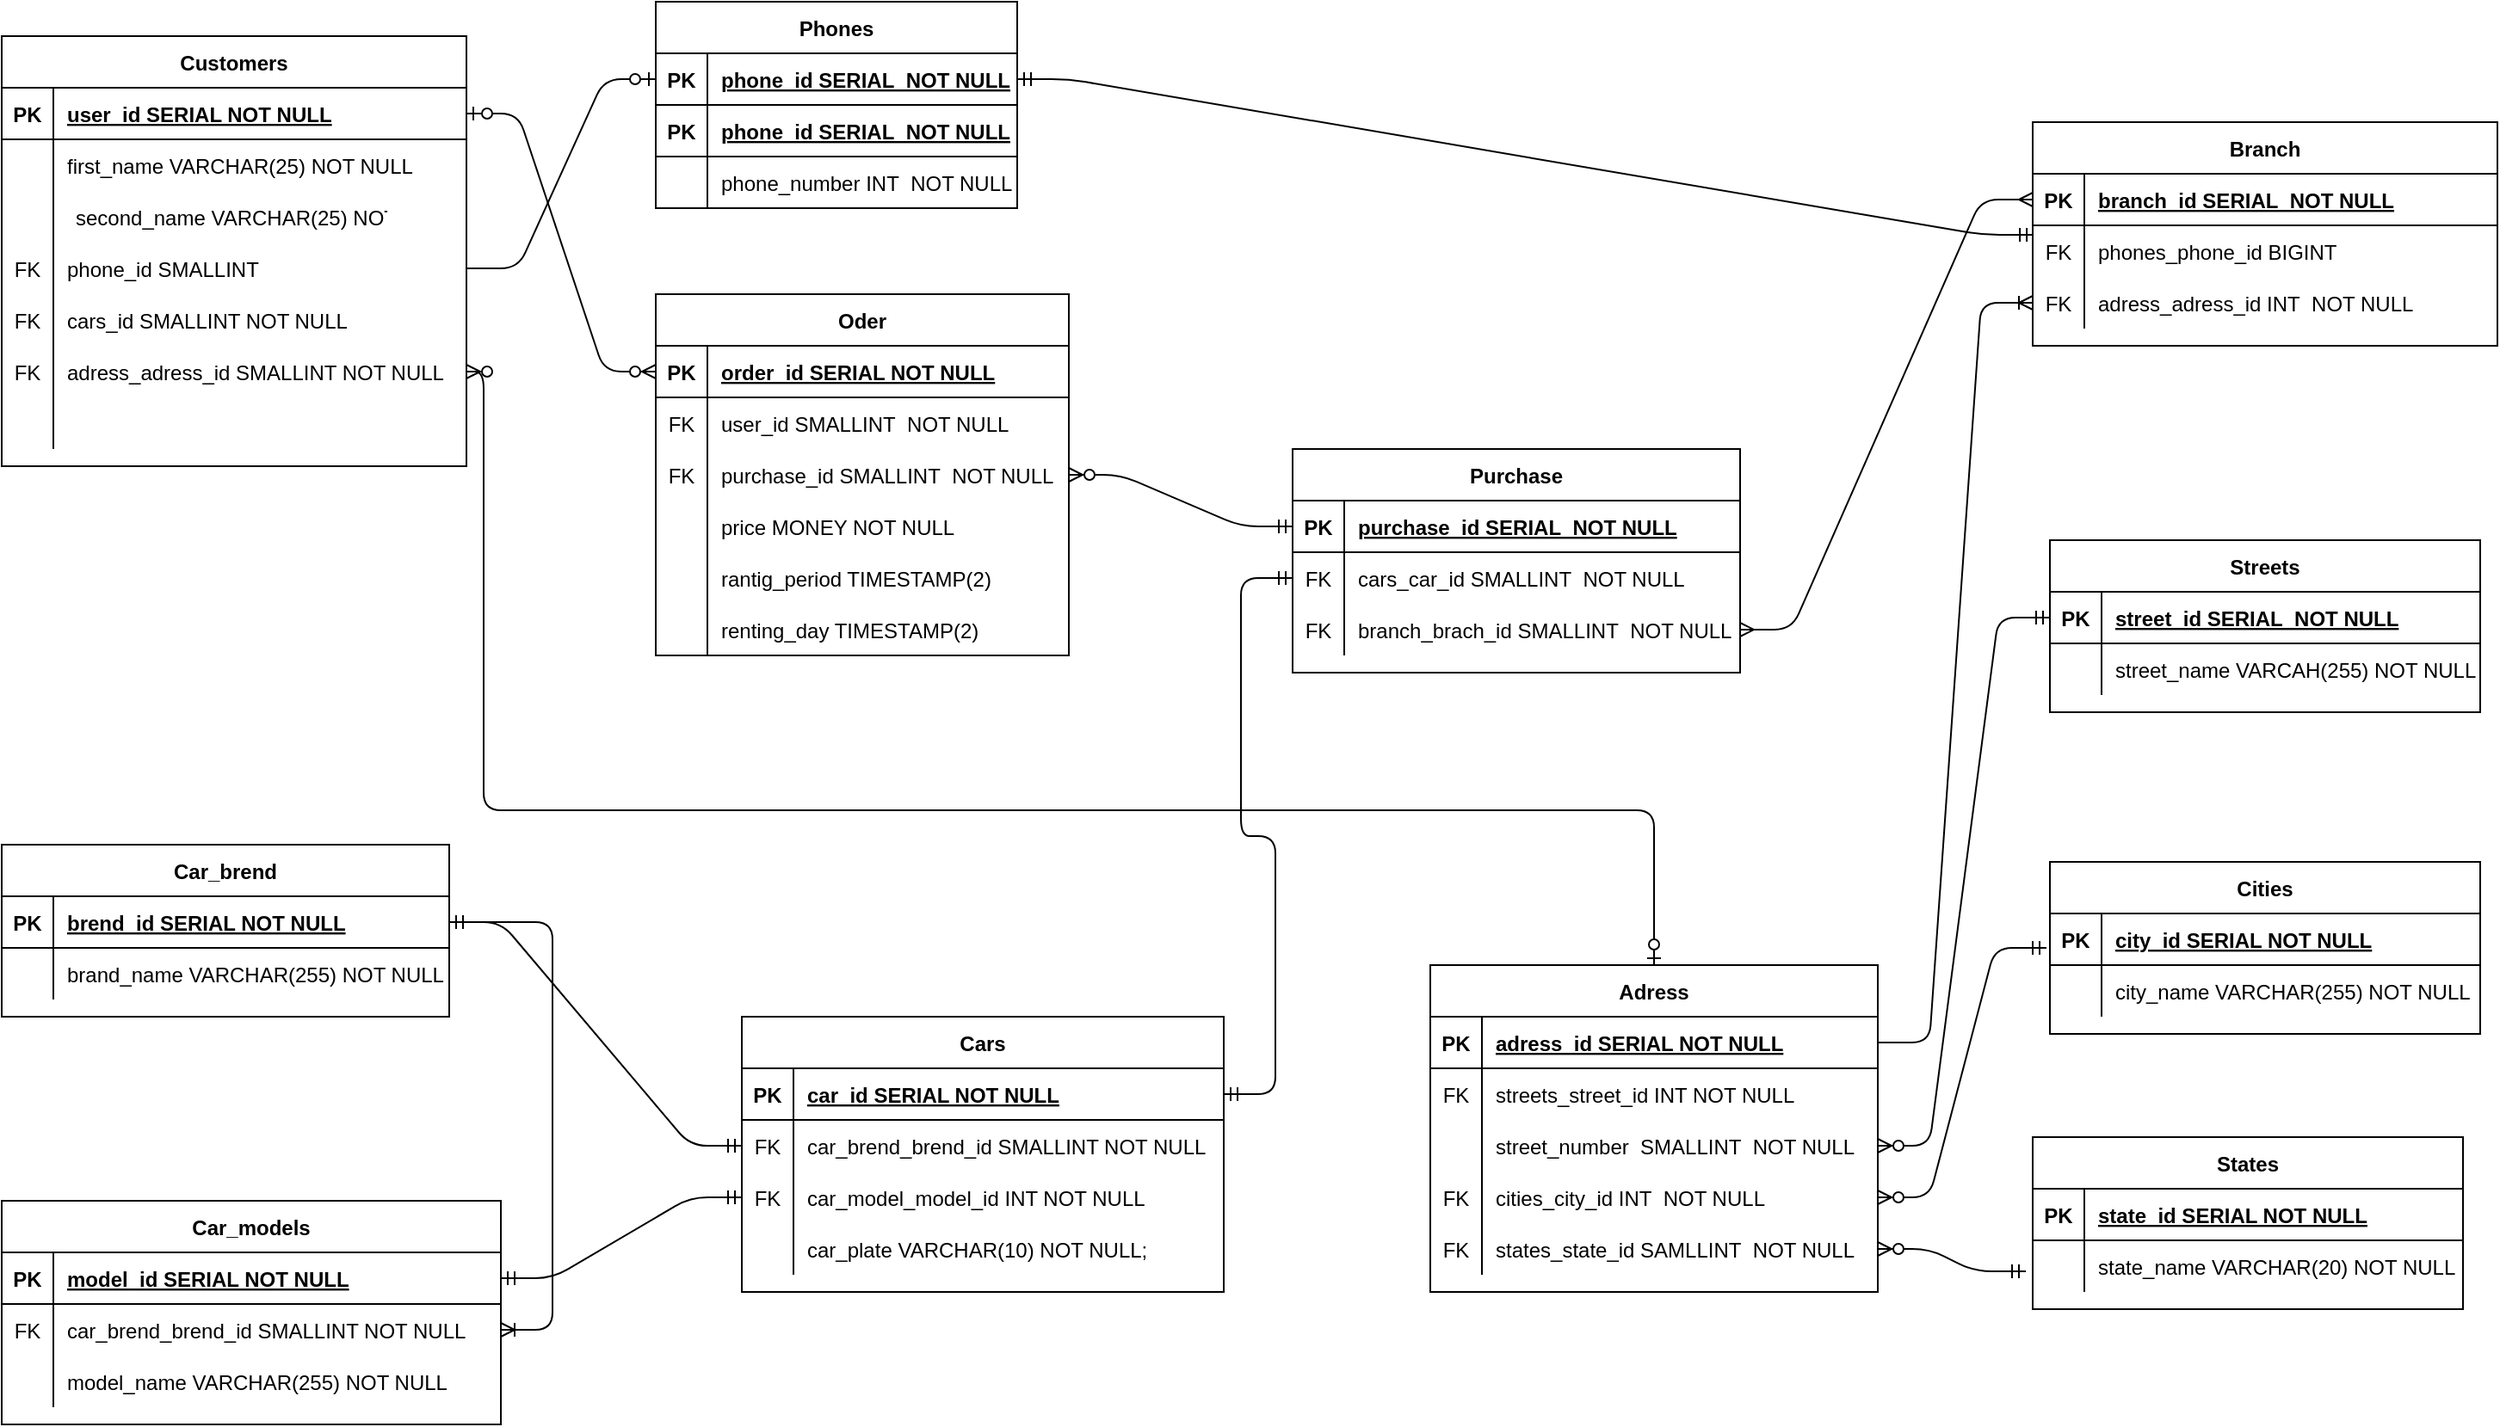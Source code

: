 <mxfile version="14.7.4" type="embed"><diagram id="NtXFIpBXKU33SPB3oJ8B" name="Страница 1"><mxGraphModel dx="1336" dy="580" grid="1" gridSize="10" guides="1" tooltips="1" connect="1" arrows="1" fold="1" page="1" pageScale="1" pageWidth="1169" pageHeight="827" math="0" shadow="0"><root><mxCell id="0"/><mxCell id="1" parent="0"/><mxCell id="zKBg_-9jiqZ04VVVgIuH-5" value="Customers" style="shape=table;startSize=30;container=1;collapsible=1;childLayout=tableLayout;fixedRows=1;rowLines=0;fontStyle=1;align=center;resizeLast=1;" parent="1" vertex="1"><mxGeometry y="20" width="270" height="250" as="geometry"/></mxCell><mxCell id="zKBg_-9jiqZ04VVVgIuH-6" value="" style="shape=partialRectangle;collapsible=0;dropTarget=0;pointerEvents=0;fillColor=none;top=0;left=0;bottom=1;right=0;points=[[0,0.5],[1,0.5]];portConstraint=eastwest;" parent="zKBg_-9jiqZ04VVVgIuH-5" vertex="1"><mxGeometry y="30" width="270" height="30" as="geometry"/></mxCell><mxCell id="zKBg_-9jiqZ04VVVgIuH-7" value="PK" style="shape=partialRectangle;connectable=0;fillColor=none;top=0;left=0;bottom=0;right=0;fontStyle=1;overflow=hidden;" parent="zKBg_-9jiqZ04VVVgIuH-6" vertex="1"><mxGeometry width="30" height="30" as="geometry"><mxRectangle width="30" height="30" as="alternateBounds"/></mxGeometry></mxCell><mxCell id="zKBg_-9jiqZ04VVVgIuH-8" value="user_id SERIAL NOT NULL" style="shape=partialRectangle;connectable=0;fillColor=none;top=0;left=0;bottom=0;right=0;align=left;spacingLeft=6;fontStyle=5;overflow=hidden;" parent="zKBg_-9jiqZ04VVVgIuH-6" vertex="1"><mxGeometry x="30" width="240" height="30" as="geometry"><mxRectangle width="240" height="30" as="alternateBounds"/></mxGeometry></mxCell><mxCell id="zKBg_-9jiqZ04VVVgIuH-9" value="" style="shape=partialRectangle;collapsible=0;dropTarget=0;pointerEvents=0;fillColor=none;top=0;left=0;bottom=0;right=0;points=[[0,0.5],[1,0.5]];portConstraint=eastwest;" parent="zKBg_-9jiqZ04VVVgIuH-5" vertex="1"><mxGeometry y="60" width="270" height="30" as="geometry"/></mxCell><mxCell id="zKBg_-9jiqZ04VVVgIuH-10" value="" style="shape=partialRectangle;connectable=0;fillColor=none;top=0;left=0;bottom=0;right=0;editable=1;overflow=hidden;" parent="zKBg_-9jiqZ04VVVgIuH-9" vertex="1"><mxGeometry width="30" height="30" as="geometry"><mxRectangle width="30" height="30" as="alternateBounds"/></mxGeometry></mxCell><mxCell id="zKBg_-9jiqZ04VVVgIuH-11" value="first_name VARCHAR(25) NOT NULL" style="shape=partialRectangle;connectable=0;fillColor=none;top=0;left=0;bottom=0;right=0;align=left;spacingLeft=6;overflow=hidden;" parent="zKBg_-9jiqZ04VVVgIuH-9" vertex="1"><mxGeometry x="30" width="240" height="30" as="geometry"><mxRectangle width="240" height="30" as="alternateBounds"/></mxGeometry></mxCell><mxCell id="zKBg_-9jiqZ04VVVgIuH-12" value="" style="shape=partialRectangle;collapsible=0;dropTarget=0;pointerEvents=0;fillColor=none;top=0;left=0;bottom=0;right=0;points=[[0,0.5],[1,0.5]];portConstraint=eastwest;" parent="zKBg_-9jiqZ04VVVgIuH-5" vertex="1"><mxGeometry y="90" width="270" height="30" as="geometry"/></mxCell><mxCell id="zKBg_-9jiqZ04VVVgIuH-13" value="" style="shape=partialRectangle;connectable=0;fillColor=none;top=0;left=0;bottom=0;right=0;editable=1;overflow=hidden;" parent="zKBg_-9jiqZ04VVVgIuH-12" vertex="1"><mxGeometry width="30" height="30" as="geometry"><mxRectangle width="30" height="30" as="alternateBounds"/></mxGeometry></mxCell><mxCell id="zKBg_-9jiqZ04VVVgIuH-14" value="" style="shape=partialRectangle;connectable=0;fillColor=none;top=0;left=0;bottom=0;right=0;align=left;spacingLeft=6;overflow=hidden;" parent="zKBg_-9jiqZ04VVVgIuH-12" vertex="1"><mxGeometry x="30" width="240" height="30" as="geometry"><mxRectangle width="240" height="30" as="alternateBounds"/></mxGeometry></mxCell><mxCell id="zKBg_-9jiqZ04VVVgIuH-24" value="" style="shape=partialRectangle;collapsible=0;dropTarget=0;pointerEvents=0;fillColor=none;top=0;left=0;bottom=0;right=0;points=[[0,0.5],[1,0.5]];portConstraint=eastwest;" parent="zKBg_-9jiqZ04VVVgIuH-5" vertex="1"><mxGeometry y="120" width="270" height="30" as="geometry"/></mxCell><mxCell id="zKBg_-9jiqZ04VVVgIuH-25" value="FK" style="shape=partialRectangle;connectable=0;fillColor=none;top=0;left=0;bottom=0;right=0;fontStyle=0;overflow=hidden;" parent="zKBg_-9jiqZ04VVVgIuH-24" vertex="1"><mxGeometry width="30" height="30" as="geometry"><mxRectangle width="30" height="30" as="alternateBounds"/></mxGeometry></mxCell><mxCell id="zKBg_-9jiqZ04VVVgIuH-26" value="phone_id SMALLINT" style="shape=partialRectangle;connectable=0;fillColor=none;top=0;left=0;bottom=0;right=0;align=left;spacingLeft=6;fontStyle=0;overflow=hidden;" parent="zKBg_-9jiqZ04VVVgIuH-24" vertex="1"><mxGeometry x="30" width="240" height="30" as="geometry"><mxRectangle width="240" height="30" as="alternateBounds"/></mxGeometry></mxCell><mxCell id="zKBg_-9jiqZ04VVVgIuH-27" value="" style="shape=partialRectangle;collapsible=0;dropTarget=0;pointerEvents=0;fillColor=none;top=0;left=0;bottom=0;right=0;points=[[0,0.5],[1,0.5]];portConstraint=eastwest;" parent="zKBg_-9jiqZ04VVVgIuH-5" vertex="1"><mxGeometry y="150" width="270" height="30" as="geometry"/></mxCell><mxCell id="zKBg_-9jiqZ04VVVgIuH-28" value="FK" style="shape=partialRectangle;connectable=0;fillColor=none;top=0;left=0;bottom=0;right=0;fontStyle=0;overflow=hidden;" parent="zKBg_-9jiqZ04VVVgIuH-27" vertex="1"><mxGeometry width="30" height="30" as="geometry"><mxRectangle width="30" height="30" as="alternateBounds"/></mxGeometry></mxCell><mxCell id="zKBg_-9jiqZ04VVVgIuH-29" value="cars_id SMALLINT NOT NULL" style="shape=partialRectangle;connectable=0;fillColor=none;top=0;left=0;bottom=0;right=0;align=left;spacingLeft=6;fontStyle=0;overflow=hidden;" parent="zKBg_-9jiqZ04VVVgIuH-27" vertex="1"><mxGeometry x="30" width="240" height="30" as="geometry"><mxRectangle width="240" height="30" as="alternateBounds"/></mxGeometry></mxCell><mxCell id="zKBg_-9jiqZ04VVVgIuH-131" value="" style="shape=partialRectangle;collapsible=0;dropTarget=0;pointerEvents=0;fillColor=none;top=0;left=0;bottom=0;right=0;points=[[0,0.5],[1,0.5]];portConstraint=eastwest;" parent="zKBg_-9jiqZ04VVVgIuH-5" vertex="1"><mxGeometry y="180" width="270" height="30" as="geometry"/></mxCell><mxCell id="zKBg_-9jiqZ04VVVgIuH-132" value="FK" style="shape=partialRectangle;connectable=0;fillColor=none;top=0;left=0;bottom=0;right=0;fontStyle=0;overflow=hidden;" parent="zKBg_-9jiqZ04VVVgIuH-131" vertex="1"><mxGeometry width="30" height="30" as="geometry"><mxRectangle width="30" height="30" as="alternateBounds"/></mxGeometry></mxCell><mxCell id="zKBg_-9jiqZ04VVVgIuH-133" value="adress_adress_id SMALLINT NOT NULL" style="shape=partialRectangle;connectable=0;fillColor=none;top=0;left=0;bottom=0;right=0;align=left;spacingLeft=6;fontStyle=0;overflow=hidden;" parent="zKBg_-9jiqZ04VVVgIuH-131" vertex="1"><mxGeometry x="30" width="240" height="30" as="geometry"><mxRectangle width="240" height="30" as="alternateBounds"/></mxGeometry></mxCell><mxCell id="zKBg_-9jiqZ04VVVgIuH-15" value="" style="shape=partialRectangle;collapsible=0;dropTarget=0;pointerEvents=0;fillColor=none;top=0;left=0;bottom=0;right=0;points=[[0,0.5],[1,0.5]];portConstraint=eastwest;" parent="zKBg_-9jiqZ04VVVgIuH-5" vertex="1"><mxGeometry y="210" width="270" height="30" as="geometry"/></mxCell><mxCell id="zKBg_-9jiqZ04VVVgIuH-16" value="" style="shape=partialRectangle;connectable=0;fillColor=none;top=0;left=0;bottom=0;right=0;editable=1;overflow=hidden;" parent="zKBg_-9jiqZ04VVVgIuH-15" vertex="1"><mxGeometry width="30" height="30" as="geometry"><mxRectangle width="30" height="30" as="alternateBounds"/></mxGeometry></mxCell><mxCell id="zKBg_-9jiqZ04VVVgIuH-17" value="" style="shape=partialRectangle;connectable=0;fillColor=none;top=0;left=0;bottom=0;right=0;align=left;spacingLeft=6;overflow=hidden;" parent="zKBg_-9jiqZ04VVVgIuH-15" vertex="1"><mxGeometry x="30" width="240" height="30" as="geometry"><mxRectangle width="240" height="30" as="alternateBounds"/></mxGeometry></mxCell><mxCell id="zKBg_-9jiqZ04VVVgIuH-19" value="second_name VARCHAR(25) NOT NULL" style="shape=partialRectangle;connectable=0;fillColor=none;top=0;left=0;bottom=0;right=0;align=left;spacingLeft=6;overflow=hidden;" parent="1" vertex="1"><mxGeometry x="35" y="110" width="190" height="30" as="geometry"><mxRectangle width="190" height="30" as="alternateBounds"/></mxGeometry></mxCell><mxCell id="zKBg_-9jiqZ04VVVgIuH-30" value="Cars" style="shape=table;startSize=30;container=1;collapsible=1;childLayout=tableLayout;fixedRows=1;rowLines=0;fontStyle=1;align=center;resizeLast=1;" parent="1" vertex="1"><mxGeometry x="430" y="590" width="280" height="160" as="geometry"/></mxCell><mxCell id="zKBg_-9jiqZ04VVVgIuH-31" value="" style="shape=partialRectangle;collapsible=0;dropTarget=0;pointerEvents=0;fillColor=none;top=0;left=0;bottom=1;right=0;points=[[0,0.5],[1,0.5]];portConstraint=eastwest;" parent="zKBg_-9jiqZ04VVVgIuH-30" vertex="1"><mxGeometry y="30" width="280" height="30" as="geometry"/></mxCell><mxCell id="zKBg_-9jiqZ04VVVgIuH-32" value="PK" style="shape=partialRectangle;connectable=0;fillColor=none;top=0;left=0;bottom=0;right=0;fontStyle=1;overflow=hidden;" parent="zKBg_-9jiqZ04VVVgIuH-31" vertex="1"><mxGeometry width="30" height="30" as="geometry"><mxRectangle width="30" height="30" as="alternateBounds"/></mxGeometry></mxCell><mxCell id="zKBg_-9jiqZ04VVVgIuH-33" value="car_id SERIAL NOT NULL" style="shape=partialRectangle;connectable=0;fillColor=none;top=0;left=0;bottom=0;right=0;align=left;spacingLeft=6;fontStyle=5;overflow=hidden;" parent="zKBg_-9jiqZ04VVVgIuH-31" vertex="1"><mxGeometry x="30" width="250" height="30" as="geometry"><mxRectangle width="250" height="30" as="alternateBounds"/></mxGeometry></mxCell><mxCell id="zKBg_-9jiqZ04VVVgIuH-77" value="" style="shape=partialRectangle;collapsible=0;dropTarget=0;pointerEvents=0;fillColor=none;top=0;left=0;bottom=0;right=0;points=[[0,0.5],[1,0.5]];portConstraint=eastwest;" parent="zKBg_-9jiqZ04VVVgIuH-30" vertex="1"><mxGeometry y="60" width="280" height="30" as="geometry"/></mxCell><mxCell id="zKBg_-9jiqZ04VVVgIuH-78" value="FK" style="shape=partialRectangle;connectable=0;fillColor=none;top=0;left=0;bottom=0;right=0;fontStyle=0;overflow=hidden;" parent="zKBg_-9jiqZ04VVVgIuH-77" vertex="1"><mxGeometry width="30" height="30" as="geometry"><mxRectangle width="30" height="30" as="alternateBounds"/></mxGeometry></mxCell><mxCell id="zKBg_-9jiqZ04VVVgIuH-79" value="car_brend_brend_id SMALLINT NOT NULL" style="shape=partialRectangle;connectable=0;fillColor=none;top=0;left=0;bottom=0;right=0;align=left;spacingLeft=6;fontStyle=0;overflow=hidden;" parent="zKBg_-9jiqZ04VVVgIuH-77" vertex="1"><mxGeometry x="30" width="250" height="30" as="geometry"><mxRectangle width="250" height="30" as="alternateBounds"/></mxGeometry></mxCell><mxCell id="zKBg_-9jiqZ04VVVgIuH-70" value="" style="shape=partialRectangle;collapsible=0;dropTarget=0;pointerEvents=0;fillColor=none;top=0;left=0;bottom=0;right=0;points=[[0,0.5],[1,0.5]];portConstraint=eastwest;" parent="zKBg_-9jiqZ04VVVgIuH-30" vertex="1"><mxGeometry y="90" width="280" height="30" as="geometry"/></mxCell><mxCell id="zKBg_-9jiqZ04VVVgIuH-71" value="FK" style="shape=partialRectangle;connectable=0;fillColor=none;top=0;left=0;bottom=0;right=0;fontStyle=0;overflow=hidden;" parent="zKBg_-9jiqZ04VVVgIuH-70" vertex="1"><mxGeometry width="30" height="30" as="geometry"><mxRectangle width="30" height="30" as="alternateBounds"/></mxGeometry></mxCell><mxCell id="zKBg_-9jiqZ04VVVgIuH-72" value="car_model_model_id INT NOT NULL" style="shape=partialRectangle;connectable=0;fillColor=none;top=0;left=0;bottom=0;right=0;align=left;spacingLeft=6;fontStyle=0;overflow=hidden;" parent="zKBg_-9jiqZ04VVVgIuH-70" vertex="1"><mxGeometry x="30" width="250" height="30" as="geometry"><mxRectangle width="250" height="30" as="alternateBounds"/></mxGeometry></mxCell><mxCell id="zKBg_-9jiqZ04VVVgIuH-217" value="" style="shape=partialRectangle;collapsible=0;dropTarget=0;pointerEvents=0;fillColor=none;top=0;left=0;bottom=0;right=0;points=[[0,0.5],[1,0.5]];portConstraint=eastwest;" parent="zKBg_-9jiqZ04VVVgIuH-30" vertex="1"><mxGeometry y="120" width="280" height="30" as="geometry"/></mxCell><mxCell id="zKBg_-9jiqZ04VVVgIuH-218" value="" style="shape=partialRectangle;connectable=0;fillColor=none;top=0;left=0;bottom=0;right=0;editable=1;overflow=hidden;" parent="zKBg_-9jiqZ04VVVgIuH-217" vertex="1"><mxGeometry width="30" height="30" as="geometry"><mxRectangle width="30" height="30" as="alternateBounds"/></mxGeometry></mxCell><mxCell id="zKBg_-9jiqZ04VVVgIuH-219" value="car_plate VARCHAR(10) NOT NULL;" style="shape=partialRectangle;connectable=0;fillColor=none;top=0;left=0;bottom=0;right=0;align=left;spacingLeft=6;overflow=hidden;" parent="zKBg_-9jiqZ04VVVgIuH-217" vertex="1"><mxGeometry x="30" width="250" height="30" as="geometry"><mxRectangle width="250" height="30" as="alternateBounds"/></mxGeometry></mxCell><mxCell id="zKBg_-9jiqZ04VVVgIuH-43" value="Car_brend" style="shape=table;startSize=30;container=1;collapsible=1;childLayout=tableLayout;fixedRows=1;rowLines=0;fontStyle=1;align=center;resizeLast=1;" parent="1" vertex="1"><mxGeometry y="490" width="260" height="100" as="geometry"/></mxCell><mxCell id="zKBg_-9jiqZ04VVVgIuH-44" value="" style="shape=partialRectangle;collapsible=0;dropTarget=0;pointerEvents=0;fillColor=none;top=0;left=0;bottom=1;right=0;points=[[0,0.5],[1,0.5]];portConstraint=eastwest;" parent="zKBg_-9jiqZ04VVVgIuH-43" vertex="1"><mxGeometry y="30" width="260" height="30" as="geometry"/></mxCell><mxCell id="zKBg_-9jiqZ04VVVgIuH-45" value="PK" style="shape=partialRectangle;connectable=0;fillColor=none;top=0;left=0;bottom=0;right=0;fontStyle=1;overflow=hidden;" parent="zKBg_-9jiqZ04VVVgIuH-44" vertex="1"><mxGeometry width="30" height="30" as="geometry"><mxRectangle width="30" height="30" as="alternateBounds"/></mxGeometry></mxCell><mxCell id="zKBg_-9jiqZ04VVVgIuH-46" value="brend_id SERIAL NOT NULL" style="shape=partialRectangle;connectable=0;fillColor=none;top=0;left=0;bottom=0;right=0;align=left;spacingLeft=6;fontStyle=5;overflow=hidden;" parent="zKBg_-9jiqZ04VVVgIuH-44" vertex="1"><mxGeometry x="30" width="230" height="30" as="geometry"><mxRectangle width="230" height="30" as="alternateBounds"/></mxGeometry></mxCell><mxCell id="zKBg_-9jiqZ04VVVgIuH-47" value="" style="shape=partialRectangle;collapsible=0;dropTarget=0;pointerEvents=0;fillColor=none;top=0;left=0;bottom=0;right=0;points=[[0,0.5],[1,0.5]];portConstraint=eastwest;" parent="zKBg_-9jiqZ04VVVgIuH-43" vertex="1"><mxGeometry y="60" width="260" height="30" as="geometry"/></mxCell><mxCell id="zKBg_-9jiqZ04VVVgIuH-48" value="" style="shape=partialRectangle;connectable=0;fillColor=none;top=0;left=0;bottom=0;right=0;editable=1;overflow=hidden;" parent="zKBg_-9jiqZ04VVVgIuH-47" vertex="1"><mxGeometry width="30" height="30" as="geometry"><mxRectangle width="30" height="30" as="alternateBounds"/></mxGeometry></mxCell><mxCell id="zKBg_-9jiqZ04VVVgIuH-49" value="brand_name VARCHAR(255) NOT NULL" style="shape=partialRectangle;connectable=0;fillColor=none;top=0;left=0;bottom=0;right=0;align=left;spacingLeft=6;overflow=hidden;" parent="zKBg_-9jiqZ04VVVgIuH-47" vertex="1"><mxGeometry x="30" width="230" height="30" as="geometry"><mxRectangle width="230" height="30" as="alternateBounds"/></mxGeometry></mxCell><mxCell id="zKBg_-9jiqZ04VVVgIuH-56" value="Car_models" style="shape=table;startSize=30;container=1;collapsible=1;childLayout=tableLayout;fixedRows=1;rowLines=0;fontStyle=1;align=center;resizeLast=1;" parent="1" vertex="1"><mxGeometry y="697" width="290" height="130" as="geometry"/></mxCell><mxCell id="zKBg_-9jiqZ04VVVgIuH-57" value="" style="shape=partialRectangle;collapsible=0;dropTarget=0;pointerEvents=0;fillColor=none;top=0;left=0;bottom=1;right=0;points=[[0,0.5],[1,0.5]];portConstraint=eastwest;" parent="zKBg_-9jiqZ04VVVgIuH-56" vertex="1"><mxGeometry y="30" width="290" height="30" as="geometry"/></mxCell><mxCell id="zKBg_-9jiqZ04VVVgIuH-58" value="PK" style="shape=partialRectangle;connectable=0;fillColor=none;top=0;left=0;bottom=0;right=0;fontStyle=1;overflow=hidden;" parent="zKBg_-9jiqZ04VVVgIuH-57" vertex="1"><mxGeometry width="30" height="30" as="geometry"><mxRectangle width="30" height="30" as="alternateBounds"/></mxGeometry></mxCell><mxCell id="zKBg_-9jiqZ04VVVgIuH-59" value="model_id SERIAL NOT NULL" style="shape=partialRectangle;connectable=0;fillColor=none;top=0;left=0;bottom=0;right=0;align=left;spacingLeft=6;fontStyle=5;overflow=hidden;" parent="zKBg_-9jiqZ04VVVgIuH-57" vertex="1"><mxGeometry x="30" width="260" height="30" as="geometry"><mxRectangle width="260" height="30" as="alternateBounds"/></mxGeometry></mxCell><mxCell id="zKBg_-9jiqZ04VVVgIuH-60" value="" style="shape=partialRectangle;collapsible=0;dropTarget=0;pointerEvents=0;fillColor=none;top=0;left=0;bottom=0;right=0;points=[[0,0.5],[1,0.5]];portConstraint=eastwest;" parent="zKBg_-9jiqZ04VVVgIuH-56" vertex="1"><mxGeometry y="60" width="290" height="30" as="geometry"/></mxCell><mxCell id="zKBg_-9jiqZ04VVVgIuH-61" value="FK" style="shape=partialRectangle;connectable=0;fillColor=none;top=0;left=0;bottom=0;right=0;editable=1;overflow=hidden;" parent="zKBg_-9jiqZ04VVVgIuH-60" vertex="1"><mxGeometry width="30" height="30" as="geometry"><mxRectangle width="30" height="30" as="alternateBounds"/></mxGeometry></mxCell><mxCell id="zKBg_-9jiqZ04VVVgIuH-62" value="car_brend_brend_id SMALLINT NOT NULL" style="shape=partialRectangle;connectable=0;fillColor=none;top=0;left=0;bottom=0;right=0;align=left;spacingLeft=6;overflow=hidden;" parent="zKBg_-9jiqZ04VVVgIuH-60" vertex="1"><mxGeometry x="30" width="260" height="30" as="geometry"><mxRectangle width="260" height="30" as="alternateBounds"/></mxGeometry></mxCell><mxCell id="zKBg_-9jiqZ04VVVgIuH-80" value="" style="shape=partialRectangle;collapsible=0;dropTarget=0;pointerEvents=0;fillColor=none;top=0;left=0;bottom=0;right=0;points=[[0,0.5],[1,0.5]];portConstraint=eastwest;" parent="zKBg_-9jiqZ04VVVgIuH-56" vertex="1"><mxGeometry y="90" width="290" height="30" as="geometry"/></mxCell><mxCell id="zKBg_-9jiqZ04VVVgIuH-81" value="" style="shape=partialRectangle;connectable=0;fillColor=none;top=0;left=0;bottom=0;right=0;editable=1;overflow=hidden;" parent="zKBg_-9jiqZ04VVVgIuH-80" vertex="1"><mxGeometry width="30" height="30" as="geometry"><mxRectangle width="30" height="30" as="alternateBounds"/></mxGeometry></mxCell><mxCell id="zKBg_-9jiqZ04VVVgIuH-82" value="model_name VARCHAR(255) NOT NULL" style="shape=partialRectangle;connectable=0;fillColor=none;top=0;left=0;bottom=0;right=0;align=left;spacingLeft=6;overflow=hidden;" parent="zKBg_-9jiqZ04VVVgIuH-80" vertex="1"><mxGeometry x="30" width="260" height="30" as="geometry"><mxRectangle width="260" height="30" as="alternateBounds"/></mxGeometry></mxCell><mxCell id="zKBg_-9jiqZ04VVVgIuH-83" value="Cities" style="shape=table;startSize=30;container=1;collapsible=1;childLayout=tableLayout;fixedRows=1;rowLines=0;fontStyle=1;align=center;resizeLast=1;" parent="1" vertex="1"><mxGeometry x="1190" y="500" width="250" height="100" as="geometry"/></mxCell><mxCell id="zKBg_-9jiqZ04VVVgIuH-84" value="" style="shape=partialRectangle;collapsible=0;dropTarget=0;pointerEvents=0;fillColor=none;top=0;left=0;bottom=1;right=0;points=[[0,0.5],[1,0.5]];portConstraint=eastwest;" parent="zKBg_-9jiqZ04VVVgIuH-83" vertex="1"><mxGeometry y="30" width="250" height="30" as="geometry"/></mxCell><mxCell id="zKBg_-9jiqZ04VVVgIuH-85" value="PK" style="shape=partialRectangle;connectable=0;fillColor=none;top=0;left=0;bottom=0;right=0;fontStyle=1;overflow=hidden;" parent="zKBg_-9jiqZ04VVVgIuH-84" vertex="1"><mxGeometry width="30" height="30" as="geometry"><mxRectangle width="30" height="30" as="alternateBounds"/></mxGeometry></mxCell><mxCell id="zKBg_-9jiqZ04VVVgIuH-86" value="city_id SERIAL NOT NULL" style="shape=partialRectangle;connectable=0;fillColor=none;top=0;left=0;bottom=0;right=0;align=left;spacingLeft=6;fontStyle=5;overflow=hidden;" parent="zKBg_-9jiqZ04VVVgIuH-84" vertex="1"><mxGeometry x="30" width="220" height="30" as="geometry"><mxRectangle width="220" height="30" as="alternateBounds"/></mxGeometry></mxCell><mxCell id="zKBg_-9jiqZ04VVVgIuH-87" value="" style="shape=partialRectangle;collapsible=0;dropTarget=0;pointerEvents=0;fillColor=none;top=0;left=0;bottom=0;right=0;points=[[0,0.5],[1,0.5]];portConstraint=eastwest;" parent="zKBg_-9jiqZ04VVVgIuH-83" vertex="1"><mxGeometry y="60" width="250" height="30" as="geometry"/></mxCell><mxCell id="zKBg_-9jiqZ04VVVgIuH-88" value="" style="shape=partialRectangle;connectable=0;fillColor=none;top=0;left=0;bottom=0;right=0;editable=1;overflow=hidden;" parent="zKBg_-9jiqZ04VVVgIuH-87" vertex="1"><mxGeometry width="30" height="30" as="geometry"><mxRectangle width="30" height="30" as="alternateBounds"/></mxGeometry></mxCell><mxCell id="zKBg_-9jiqZ04VVVgIuH-89" value="city_name VARCHAR(255) NOT NULL" style="shape=partialRectangle;connectable=0;fillColor=none;top=0;left=0;bottom=0;right=0;align=left;spacingLeft=6;overflow=hidden;" parent="zKBg_-9jiqZ04VVVgIuH-87" vertex="1"><mxGeometry x="30" width="220" height="30" as="geometry"><mxRectangle width="220" height="30" as="alternateBounds"/></mxGeometry></mxCell><mxCell id="zKBg_-9jiqZ04VVVgIuH-90" value="States" style="shape=table;startSize=30;container=1;collapsible=1;childLayout=tableLayout;fixedRows=1;rowLines=0;fontStyle=1;align=center;resizeLast=1;" parent="1" vertex="1"><mxGeometry x="1180" y="660" width="250" height="100" as="geometry"/></mxCell><mxCell id="zKBg_-9jiqZ04VVVgIuH-91" value="" style="shape=partialRectangle;collapsible=0;dropTarget=0;pointerEvents=0;fillColor=none;top=0;left=0;bottom=1;right=0;points=[[0,0.5],[1,0.5]];portConstraint=eastwest;" parent="zKBg_-9jiqZ04VVVgIuH-90" vertex="1"><mxGeometry y="30" width="250" height="30" as="geometry"/></mxCell><mxCell id="zKBg_-9jiqZ04VVVgIuH-92" value="PK" style="shape=partialRectangle;connectable=0;fillColor=none;top=0;left=0;bottom=0;right=0;fontStyle=1;overflow=hidden;" parent="zKBg_-9jiqZ04VVVgIuH-91" vertex="1"><mxGeometry width="30" height="30" as="geometry"><mxRectangle width="30" height="30" as="alternateBounds"/></mxGeometry></mxCell><mxCell id="zKBg_-9jiqZ04VVVgIuH-93" value="state_id SERIAL NOT NULL" style="shape=partialRectangle;connectable=0;fillColor=none;top=0;left=0;bottom=0;right=0;align=left;spacingLeft=6;fontStyle=5;overflow=hidden;" parent="zKBg_-9jiqZ04VVVgIuH-91" vertex="1"><mxGeometry x="30" width="220" height="30" as="geometry"><mxRectangle width="220" height="30" as="alternateBounds"/></mxGeometry></mxCell><mxCell id="zKBg_-9jiqZ04VVVgIuH-94" value="" style="shape=partialRectangle;collapsible=0;dropTarget=0;pointerEvents=0;fillColor=none;top=0;left=0;bottom=0;right=0;points=[[0,0.5],[1,0.5]];portConstraint=eastwest;" parent="zKBg_-9jiqZ04VVVgIuH-90" vertex="1"><mxGeometry y="60" width="250" height="30" as="geometry"/></mxCell><mxCell id="zKBg_-9jiqZ04VVVgIuH-95" value="" style="shape=partialRectangle;connectable=0;fillColor=none;top=0;left=0;bottom=0;right=0;editable=1;overflow=hidden;" parent="zKBg_-9jiqZ04VVVgIuH-94" vertex="1"><mxGeometry width="30" height="30" as="geometry"><mxRectangle width="30" height="30" as="alternateBounds"/></mxGeometry></mxCell><mxCell id="zKBg_-9jiqZ04VVVgIuH-96" value="state_name VARCHAR(20) NOT NULL" style="shape=partialRectangle;connectable=0;fillColor=none;top=0;left=0;bottom=0;right=0;align=left;spacingLeft=6;overflow=hidden;" parent="zKBg_-9jiqZ04VVVgIuH-94" vertex="1"><mxGeometry x="30" width="220" height="30" as="geometry"><mxRectangle width="220" height="30" as="alternateBounds"/></mxGeometry></mxCell><mxCell id="zKBg_-9jiqZ04VVVgIuH-100" value="Streets" style="shape=table;startSize=30;container=1;collapsible=1;childLayout=tableLayout;fixedRows=1;rowLines=0;fontStyle=1;align=center;resizeLast=1;" parent="1" vertex="1"><mxGeometry x="1190" y="313" width="250" height="100" as="geometry"/></mxCell><mxCell id="zKBg_-9jiqZ04VVVgIuH-101" value="" style="shape=partialRectangle;collapsible=0;dropTarget=0;pointerEvents=0;fillColor=none;top=0;left=0;bottom=1;right=0;points=[[0,0.5],[1,0.5]];portConstraint=eastwest;" parent="zKBg_-9jiqZ04VVVgIuH-100" vertex="1"><mxGeometry y="30" width="250" height="30" as="geometry"/></mxCell><mxCell id="zKBg_-9jiqZ04VVVgIuH-102" value="PK" style="shape=partialRectangle;connectable=0;fillColor=none;top=0;left=0;bottom=0;right=0;fontStyle=1;overflow=hidden;" parent="zKBg_-9jiqZ04VVVgIuH-101" vertex="1"><mxGeometry width="30" height="30" as="geometry"><mxRectangle width="30" height="30" as="alternateBounds"/></mxGeometry></mxCell><mxCell id="zKBg_-9jiqZ04VVVgIuH-103" value="street_id SERIAL  NOT NULL" style="shape=partialRectangle;connectable=0;fillColor=none;top=0;left=0;bottom=0;right=0;align=left;spacingLeft=6;fontStyle=5;overflow=hidden;" parent="zKBg_-9jiqZ04VVVgIuH-101" vertex="1"><mxGeometry x="30" width="220" height="30" as="geometry"><mxRectangle width="220" height="30" as="alternateBounds"/></mxGeometry></mxCell><mxCell id="zKBg_-9jiqZ04VVVgIuH-107" value="" style="shape=partialRectangle;collapsible=0;dropTarget=0;pointerEvents=0;fillColor=none;top=0;left=0;bottom=0;right=0;points=[[0,0.5],[1,0.5]];portConstraint=eastwest;" parent="zKBg_-9jiqZ04VVVgIuH-100" vertex="1"><mxGeometry y="60" width="250" height="30" as="geometry"/></mxCell><mxCell id="zKBg_-9jiqZ04VVVgIuH-108" value="" style="shape=partialRectangle;connectable=0;fillColor=none;top=0;left=0;bottom=0;right=0;editable=1;overflow=hidden;" parent="zKBg_-9jiqZ04VVVgIuH-107" vertex="1"><mxGeometry width="30" height="30" as="geometry"><mxRectangle width="30" height="30" as="alternateBounds"/></mxGeometry></mxCell><mxCell id="zKBg_-9jiqZ04VVVgIuH-109" value="street_name VARCAH(255) NOT NULL" style="shape=partialRectangle;connectable=0;fillColor=none;top=0;left=0;bottom=0;right=0;align=left;spacingLeft=6;overflow=hidden;" parent="zKBg_-9jiqZ04VVVgIuH-107" vertex="1"><mxGeometry x="30" width="220" height="30" as="geometry"><mxRectangle width="220" height="30" as="alternateBounds"/></mxGeometry></mxCell><mxCell id="zKBg_-9jiqZ04VVVgIuH-110" value="Adress" style="shape=table;startSize=30;container=1;collapsible=1;childLayout=tableLayout;fixedRows=1;rowLines=0;fontStyle=1;align=center;resizeLast=1;" parent="1" vertex="1"><mxGeometry x="830" y="560" width="260" height="190" as="geometry"/></mxCell><mxCell id="zKBg_-9jiqZ04VVVgIuH-111" value="" style="shape=partialRectangle;collapsible=0;dropTarget=0;pointerEvents=0;fillColor=none;top=0;left=0;bottom=1;right=0;points=[[0,0.5],[1,0.5]];portConstraint=eastwest;" parent="zKBg_-9jiqZ04VVVgIuH-110" vertex="1"><mxGeometry y="30" width="260" height="30" as="geometry"/></mxCell><mxCell id="zKBg_-9jiqZ04VVVgIuH-112" value="PK" style="shape=partialRectangle;connectable=0;fillColor=none;top=0;left=0;bottom=0;right=0;fontStyle=1;overflow=hidden;" parent="zKBg_-9jiqZ04VVVgIuH-111" vertex="1"><mxGeometry width="30" height="30" as="geometry"><mxRectangle width="30" height="30" as="alternateBounds"/></mxGeometry></mxCell><mxCell id="zKBg_-9jiqZ04VVVgIuH-113" value="adress_id SERIAL NOT NULL" style="shape=partialRectangle;connectable=0;fillColor=none;top=0;left=0;bottom=0;right=0;align=left;spacingLeft=6;fontStyle=5;overflow=hidden;" parent="zKBg_-9jiqZ04VVVgIuH-111" vertex="1"><mxGeometry x="30" width="230" height="30" as="geometry"><mxRectangle width="230" height="30" as="alternateBounds"/></mxGeometry></mxCell><mxCell id="zKBg_-9jiqZ04VVVgIuH-114" value="" style="shape=partialRectangle;collapsible=0;dropTarget=0;pointerEvents=0;fillColor=none;top=0;left=0;bottom=0;right=0;points=[[0,0.5],[1,0.5]];portConstraint=eastwest;" parent="zKBg_-9jiqZ04VVVgIuH-110" vertex="1"><mxGeometry y="60" width="260" height="30" as="geometry"/></mxCell><mxCell id="zKBg_-9jiqZ04VVVgIuH-115" value="FK" style="shape=partialRectangle;connectable=0;fillColor=none;top=0;left=0;bottom=0;right=0;editable=1;overflow=hidden;" parent="zKBg_-9jiqZ04VVVgIuH-114" vertex="1"><mxGeometry width="30" height="30" as="geometry"><mxRectangle width="30" height="30" as="alternateBounds"/></mxGeometry></mxCell><mxCell id="zKBg_-9jiqZ04VVVgIuH-116" value="streets_street_id INT NOT NULL" style="shape=partialRectangle;connectable=0;fillColor=none;top=0;left=0;bottom=0;right=0;align=left;spacingLeft=6;overflow=hidden;" parent="zKBg_-9jiqZ04VVVgIuH-114" vertex="1"><mxGeometry x="30" width="230" height="30" as="geometry"><mxRectangle width="230" height="30" as="alternateBounds"/></mxGeometry></mxCell><mxCell id="zKBg_-9jiqZ04VVVgIuH-121" value="" style="shape=partialRectangle;collapsible=0;dropTarget=0;pointerEvents=0;fillColor=none;top=0;left=0;bottom=0;right=0;points=[[0,0.5],[1,0.5]];portConstraint=eastwest;" parent="zKBg_-9jiqZ04VVVgIuH-110" vertex="1"><mxGeometry y="90" width="260" height="30" as="geometry"/></mxCell><mxCell id="zKBg_-9jiqZ04VVVgIuH-122" value="" style="shape=partialRectangle;connectable=0;fillColor=none;top=0;left=0;bottom=0;right=0;editable=1;overflow=hidden;" parent="zKBg_-9jiqZ04VVVgIuH-121" vertex="1"><mxGeometry width="30" height="30" as="geometry"><mxRectangle width="30" height="30" as="alternateBounds"/></mxGeometry></mxCell><mxCell id="zKBg_-9jiqZ04VVVgIuH-123" value="street_number  SMALLINT  NOT NULL" style="shape=partialRectangle;connectable=0;fillColor=none;top=0;left=0;bottom=0;right=0;align=left;spacingLeft=6;overflow=hidden;" parent="zKBg_-9jiqZ04VVVgIuH-121" vertex="1"><mxGeometry x="30" width="230" height="30" as="geometry"><mxRectangle width="230" height="30" as="alternateBounds"/></mxGeometry></mxCell><mxCell id="zKBg_-9jiqZ04VVVgIuH-124" value="" style="shape=partialRectangle;collapsible=0;dropTarget=0;pointerEvents=0;fillColor=none;top=0;left=0;bottom=0;right=0;points=[[0,0.5],[1,0.5]];portConstraint=eastwest;" parent="zKBg_-9jiqZ04VVVgIuH-110" vertex="1"><mxGeometry y="120" width="260" height="30" as="geometry"/></mxCell><mxCell id="zKBg_-9jiqZ04VVVgIuH-125" value="FK" style="shape=partialRectangle;connectable=0;fillColor=none;top=0;left=0;bottom=0;right=0;editable=1;overflow=hidden;" parent="zKBg_-9jiqZ04VVVgIuH-124" vertex="1"><mxGeometry width="30" height="30" as="geometry"><mxRectangle width="30" height="30" as="alternateBounds"/></mxGeometry></mxCell><mxCell id="zKBg_-9jiqZ04VVVgIuH-126" value="cities_city_id INT  NOT NULL" style="shape=partialRectangle;connectable=0;fillColor=none;top=0;left=0;bottom=0;right=0;align=left;spacingLeft=6;overflow=hidden;" parent="zKBg_-9jiqZ04VVVgIuH-124" vertex="1"><mxGeometry x="30" width="230" height="30" as="geometry"><mxRectangle width="230" height="30" as="alternateBounds"/></mxGeometry></mxCell><mxCell id="zKBg_-9jiqZ04VVVgIuH-128" value="" style="shape=partialRectangle;collapsible=0;dropTarget=0;pointerEvents=0;fillColor=none;top=0;left=0;bottom=0;right=0;points=[[0,0.5],[1,0.5]];portConstraint=eastwest;" parent="zKBg_-9jiqZ04VVVgIuH-110" vertex="1"><mxGeometry y="150" width="260" height="30" as="geometry"/></mxCell><mxCell id="zKBg_-9jiqZ04VVVgIuH-129" value="FK" style="shape=partialRectangle;connectable=0;fillColor=none;top=0;left=0;bottom=0;right=0;editable=1;overflow=hidden;" parent="zKBg_-9jiqZ04VVVgIuH-128" vertex="1"><mxGeometry width="30" height="30" as="geometry"><mxRectangle width="30" height="30" as="alternateBounds"/></mxGeometry></mxCell><mxCell id="zKBg_-9jiqZ04VVVgIuH-130" value="states_state_id SAMLLINT  NOT NULL" style="shape=partialRectangle;connectable=0;fillColor=none;top=0;left=0;bottom=0;right=0;align=left;spacingLeft=6;overflow=hidden;" parent="zKBg_-9jiqZ04VVVgIuH-128" vertex="1"><mxGeometry x="30" width="230" height="30" as="geometry"><mxRectangle width="230" height="30" as="alternateBounds"/></mxGeometry></mxCell><mxCell id="zKBg_-9jiqZ04VVVgIuH-134" value="Phones" style="shape=table;startSize=30;container=1;collapsible=1;childLayout=tableLayout;fixedRows=1;rowLines=0;fontStyle=1;align=center;resizeLast=1;" parent="1" vertex="1"><mxGeometry x="380" width="210" height="120" as="geometry"/></mxCell><mxCell id="zKBg_-9jiqZ04VVVgIuH-135" value="" style="shape=partialRectangle;collapsible=0;dropTarget=0;pointerEvents=0;fillColor=none;top=0;left=0;bottom=1;right=0;points=[[0,0.5],[1,0.5]];portConstraint=eastwest;" parent="zKBg_-9jiqZ04VVVgIuH-134" vertex="1"><mxGeometry y="30" width="210" height="30" as="geometry"/></mxCell><mxCell id="zKBg_-9jiqZ04VVVgIuH-136" value="PK" style="shape=partialRectangle;connectable=0;fillColor=none;top=0;left=0;bottom=0;right=0;fontStyle=1;overflow=hidden;" parent="zKBg_-9jiqZ04VVVgIuH-135" vertex="1"><mxGeometry width="30" height="30" as="geometry"><mxRectangle width="30" height="30" as="alternateBounds"/></mxGeometry></mxCell><mxCell id="zKBg_-9jiqZ04VVVgIuH-137" value="phone_id SERIAL  NOT NULL" style="shape=partialRectangle;connectable=0;fillColor=none;top=0;left=0;bottom=0;right=0;align=left;spacingLeft=6;fontStyle=5;overflow=hidden;" parent="zKBg_-9jiqZ04VVVgIuH-135" vertex="1"><mxGeometry x="30" width="180" height="30" as="geometry"><mxRectangle width="180" height="30" as="alternateBounds"/></mxGeometry></mxCell><mxCell id="2" value="" style="shape=partialRectangle;collapsible=0;dropTarget=0;pointerEvents=0;fillColor=none;top=0;left=0;bottom=1;right=0;points=[[0,0.5],[1,0.5]];portConstraint=eastwest;" parent="zKBg_-9jiqZ04VVVgIuH-134" vertex="1"><mxGeometry y="60" width="210" height="30" as="geometry"/></mxCell><mxCell id="3" value="PK" style="shape=partialRectangle;connectable=0;fillColor=none;top=0;left=0;bottom=0;right=0;fontStyle=1;overflow=hidden;" parent="2" vertex="1"><mxGeometry width="30" height="30" as="geometry"><mxRectangle width="30" height="30" as="alternateBounds"/></mxGeometry></mxCell><mxCell id="4" value="phone_id SERIAL  NOT NULL" style="shape=partialRectangle;connectable=0;fillColor=none;top=0;left=0;bottom=0;right=0;align=left;spacingLeft=6;fontStyle=5;overflow=hidden;" parent="2" vertex="1"><mxGeometry x="30" width="180" height="30" as="geometry"><mxRectangle width="180" height="30" as="alternateBounds"/></mxGeometry></mxCell><mxCell id="zKBg_-9jiqZ04VVVgIuH-138" value="" style="shape=partialRectangle;collapsible=0;dropTarget=0;pointerEvents=0;fillColor=none;top=0;left=0;bottom=0;right=0;points=[[0,0.5],[1,0.5]];portConstraint=eastwest;" parent="zKBg_-9jiqZ04VVVgIuH-134" vertex="1"><mxGeometry y="90" width="210" height="30" as="geometry"/></mxCell><mxCell id="zKBg_-9jiqZ04VVVgIuH-139" value="" style="shape=partialRectangle;connectable=0;fillColor=none;top=0;left=0;bottom=0;right=0;editable=1;overflow=hidden;" parent="zKBg_-9jiqZ04VVVgIuH-138" vertex="1"><mxGeometry width="30" height="30" as="geometry"><mxRectangle width="30" height="30" as="alternateBounds"/></mxGeometry></mxCell><mxCell id="zKBg_-9jiqZ04VVVgIuH-140" value="phone_number INT  NOT NULL" style="shape=partialRectangle;connectable=0;fillColor=none;top=0;left=0;bottom=0;right=0;align=left;spacingLeft=6;overflow=hidden;" parent="zKBg_-9jiqZ04VVVgIuH-138" vertex="1"><mxGeometry x="30" width="180" height="30" as="geometry"><mxRectangle width="180" height="30" as="alternateBounds"/></mxGeometry></mxCell><mxCell id="zKBg_-9jiqZ04VVVgIuH-147" value="Branch" style="shape=table;startSize=30;container=1;collapsible=1;childLayout=tableLayout;fixedRows=1;rowLines=0;fontStyle=1;align=center;resizeLast=1;" parent="1" vertex="1"><mxGeometry x="1180" y="70" width="270" height="130" as="geometry"/></mxCell><mxCell id="zKBg_-9jiqZ04VVVgIuH-148" value="" style="shape=partialRectangle;collapsible=0;dropTarget=0;pointerEvents=0;fillColor=none;top=0;left=0;bottom=1;right=0;points=[[0,0.5],[1,0.5]];portConstraint=eastwest;" parent="zKBg_-9jiqZ04VVVgIuH-147" vertex="1"><mxGeometry y="30" width="270" height="30" as="geometry"/></mxCell><mxCell id="zKBg_-9jiqZ04VVVgIuH-149" value="PK" style="shape=partialRectangle;connectable=0;fillColor=none;top=0;left=0;bottom=0;right=0;fontStyle=1;overflow=hidden;" parent="zKBg_-9jiqZ04VVVgIuH-148" vertex="1"><mxGeometry width="30" height="30" as="geometry"><mxRectangle width="30" height="30" as="alternateBounds"/></mxGeometry></mxCell><mxCell id="zKBg_-9jiqZ04VVVgIuH-150" value="branch_id SERIAL  NOT NULL" style="shape=partialRectangle;connectable=0;fillColor=none;top=0;left=0;bottom=0;right=0;align=left;spacingLeft=6;fontStyle=5;overflow=hidden;" parent="zKBg_-9jiqZ04VVVgIuH-148" vertex="1"><mxGeometry x="30" width="240" height="30" as="geometry"><mxRectangle width="240" height="30" as="alternateBounds"/></mxGeometry></mxCell><mxCell id="zKBg_-9jiqZ04VVVgIuH-154" value="" style="shape=partialRectangle;collapsible=0;dropTarget=0;pointerEvents=0;fillColor=none;top=0;left=0;bottom=0;right=0;points=[[0,0.5],[1,0.5]];portConstraint=eastwest;" parent="zKBg_-9jiqZ04VVVgIuH-147" vertex="1"><mxGeometry y="60" width="270" height="30" as="geometry"/></mxCell><mxCell id="zKBg_-9jiqZ04VVVgIuH-155" value="FK" style="shape=partialRectangle;connectable=0;fillColor=none;top=0;left=0;bottom=0;right=0;editable=1;overflow=hidden;" parent="zKBg_-9jiqZ04VVVgIuH-154" vertex="1"><mxGeometry width="30" height="30" as="geometry"><mxRectangle width="30" height="30" as="alternateBounds"/></mxGeometry></mxCell><mxCell id="zKBg_-9jiqZ04VVVgIuH-156" value="phones_phone_id BIGINT " style="shape=partialRectangle;connectable=0;fillColor=none;top=0;left=0;bottom=0;right=0;align=left;spacingLeft=6;overflow=hidden;" parent="zKBg_-9jiqZ04VVVgIuH-154" vertex="1"><mxGeometry x="30" width="240" height="30" as="geometry"><mxRectangle width="240" height="30" as="alternateBounds"/></mxGeometry></mxCell><mxCell id="zKBg_-9jiqZ04VVVgIuH-151" value="" style="shape=partialRectangle;collapsible=0;dropTarget=0;pointerEvents=0;fillColor=none;top=0;left=0;bottom=0;right=0;points=[[0,0.5],[1,0.5]];portConstraint=eastwest;" parent="zKBg_-9jiqZ04VVVgIuH-147" vertex="1"><mxGeometry y="90" width="270" height="30" as="geometry"/></mxCell><mxCell id="zKBg_-9jiqZ04VVVgIuH-152" value="FK" style="shape=partialRectangle;connectable=0;fillColor=none;top=0;left=0;bottom=0;right=0;editable=1;overflow=hidden;" parent="zKBg_-9jiqZ04VVVgIuH-151" vertex="1"><mxGeometry width="30" height="30" as="geometry"><mxRectangle width="30" height="30" as="alternateBounds"/></mxGeometry></mxCell><mxCell id="zKBg_-9jiqZ04VVVgIuH-153" value="adress_adress_id INT  NOT NULL" style="shape=partialRectangle;connectable=0;fillColor=none;top=0;left=0;bottom=0;right=0;align=left;spacingLeft=6;overflow=hidden;" parent="zKBg_-9jiqZ04VVVgIuH-151" vertex="1"><mxGeometry x="30" width="240" height="30" as="geometry"><mxRectangle width="240" height="30" as="alternateBounds"/></mxGeometry></mxCell><mxCell id="zKBg_-9jiqZ04VVVgIuH-160" value="Oder" style="shape=table;startSize=30;container=1;collapsible=1;childLayout=tableLayout;fixedRows=1;rowLines=0;fontStyle=1;align=center;resizeLast=1;" parent="1" vertex="1"><mxGeometry x="380" y="170" width="240" height="210" as="geometry"/></mxCell><mxCell id="zKBg_-9jiqZ04VVVgIuH-161" value="" style="shape=partialRectangle;collapsible=0;dropTarget=0;pointerEvents=0;fillColor=none;top=0;left=0;bottom=1;right=0;points=[[0,0.5],[1,0.5]];portConstraint=eastwest;" parent="zKBg_-9jiqZ04VVVgIuH-160" vertex="1"><mxGeometry y="30" width="240" height="30" as="geometry"/></mxCell><mxCell id="zKBg_-9jiqZ04VVVgIuH-162" value="PK" style="shape=partialRectangle;connectable=0;fillColor=none;top=0;left=0;bottom=0;right=0;fontStyle=1;overflow=hidden;" parent="zKBg_-9jiqZ04VVVgIuH-161" vertex="1"><mxGeometry width="30" height="30" as="geometry"><mxRectangle width="30" height="30" as="alternateBounds"/></mxGeometry></mxCell><mxCell id="zKBg_-9jiqZ04VVVgIuH-163" value="order_id SERIAL NOT NULL" style="shape=partialRectangle;connectable=0;fillColor=none;top=0;left=0;bottom=0;right=0;align=left;spacingLeft=6;fontStyle=5;overflow=hidden;" parent="zKBg_-9jiqZ04VVVgIuH-161" vertex="1"><mxGeometry x="30" width="210" height="30" as="geometry"><mxRectangle width="210" height="30" as="alternateBounds"/></mxGeometry></mxCell><mxCell id="zKBg_-9jiqZ04VVVgIuH-164" value="" style="shape=partialRectangle;collapsible=0;dropTarget=0;pointerEvents=0;fillColor=none;top=0;left=0;bottom=0;right=0;points=[[0,0.5],[1,0.5]];portConstraint=eastwest;" parent="zKBg_-9jiqZ04VVVgIuH-160" vertex="1"><mxGeometry y="60" width="240" height="30" as="geometry"/></mxCell><mxCell id="zKBg_-9jiqZ04VVVgIuH-165" value="FK" style="shape=partialRectangle;connectable=0;fillColor=none;top=0;left=0;bottom=0;right=0;editable=1;overflow=hidden;" parent="zKBg_-9jiqZ04VVVgIuH-164" vertex="1"><mxGeometry width="30" height="30" as="geometry"><mxRectangle width="30" height="30" as="alternateBounds"/></mxGeometry></mxCell><mxCell id="zKBg_-9jiqZ04VVVgIuH-166" value="user_id SMALLINT  NOT NULL" style="shape=partialRectangle;connectable=0;fillColor=none;top=0;left=0;bottom=0;right=0;align=left;spacingLeft=6;overflow=hidden;" parent="zKBg_-9jiqZ04VVVgIuH-164" vertex="1"><mxGeometry x="30" width="210" height="30" as="geometry"><mxRectangle width="210" height="30" as="alternateBounds"/></mxGeometry></mxCell><mxCell id="zKBg_-9jiqZ04VVVgIuH-167" value="" style="shape=partialRectangle;collapsible=0;dropTarget=0;pointerEvents=0;fillColor=none;top=0;left=0;bottom=0;right=0;points=[[0,0.5],[1,0.5]];portConstraint=eastwest;" parent="zKBg_-9jiqZ04VVVgIuH-160" vertex="1"><mxGeometry y="90" width="240" height="30" as="geometry"/></mxCell><mxCell id="zKBg_-9jiqZ04VVVgIuH-168" value="FK" style="shape=partialRectangle;connectable=0;fillColor=none;top=0;left=0;bottom=0;right=0;editable=1;overflow=hidden;" parent="zKBg_-9jiqZ04VVVgIuH-167" vertex="1"><mxGeometry width="30" height="30" as="geometry"><mxRectangle width="30" height="30" as="alternateBounds"/></mxGeometry></mxCell><mxCell id="zKBg_-9jiqZ04VVVgIuH-169" value="purchase_id SMALLINT  NOT NULL" style="shape=partialRectangle;connectable=0;fillColor=none;top=0;left=0;bottom=0;right=0;align=left;spacingLeft=6;overflow=hidden;" parent="zKBg_-9jiqZ04VVVgIuH-167" vertex="1"><mxGeometry x="30" width="210" height="30" as="geometry"><mxRectangle width="210" height="30" as="alternateBounds"/></mxGeometry></mxCell><mxCell id="zKBg_-9jiqZ04VVVgIuH-221" value="" style="shape=partialRectangle;collapsible=0;dropTarget=0;pointerEvents=0;fillColor=none;top=0;left=0;bottom=0;right=0;points=[[0,0.5],[1,0.5]];portConstraint=eastwest;" parent="zKBg_-9jiqZ04VVVgIuH-160" vertex="1"><mxGeometry y="120" width="240" height="30" as="geometry"/></mxCell><mxCell id="zKBg_-9jiqZ04VVVgIuH-222" value="" style="shape=partialRectangle;connectable=0;fillColor=none;top=0;left=0;bottom=0;right=0;editable=1;overflow=hidden;" parent="zKBg_-9jiqZ04VVVgIuH-221" vertex="1"><mxGeometry width="30" height="30" as="geometry"><mxRectangle width="30" height="30" as="alternateBounds"/></mxGeometry></mxCell><mxCell id="zKBg_-9jiqZ04VVVgIuH-223" value="price MONEY NOT NULL" style="shape=partialRectangle;connectable=0;fillColor=none;top=0;left=0;bottom=0;right=0;align=left;spacingLeft=6;overflow=hidden;" parent="zKBg_-9jiqZ04VVVgIuH-221" vertex="1"><mxGeometry x="30" width="210" height="30" as="geometry"><mxRectangle width="210" height="30" as="alternateBounds"/></mxGeometry></mxCell><mxCell id="zKBg_-9jiqZ04VVVgIuH-212" value="" style="shape=partialRectangle;collapsible=0;dropTarget=0;pointerEvents=0;fillColor=none;top=0;left=0;bottom=0;right=0;points=[[0,0.5],[1,0.5]];portConstraint=eastwest;" parent="zKBg_-9jiqZ04VVVgIuH-160" vertex="1"><mxGeometry y="150" width="240" height="30" as="geometry"/></mxCell><mxCell id="zKBg_-9jiqZ04VVVgIuH-213" value="" style="shape=partialRectangle;connectable=0;fillColor=none;top=0;left=0;bottom=0;right=0;editable=1;overflow=hidden;" parent="zKBg_-9jiqZ04VVVgIuH-212" vertex="1"><mxGeometry width="30" height="30" as="geometry"><mxRectangle width="30" height="30" as="alternateBounds"/></mxGeometry></mxCell><mxCell id="zKBg_-9jiqZ04VVVgIuH-214" value="rantig_period TIMESTAMP(2)" style="shape=partialRectangle;connectable=0;fillColor=none;top=0;left=0;bottom=0;right=0;align=left;spacingLeft=6;overflow=hidden;" parent="zKBg_-9jiqZ04VVVgIuH-212" vertex="1"><mxGeometry x="30" width="210" height="30" as="geometry"><mxRectangle width="210" height="30" as="alternateBounds"/></mxGeometry></mxCell><mxCell id="zKBg_-9jiqZ04VVVgIuH-170" value="" style="shape=partialRectangle;collapsible=0;dropTarget=0;pointerEvents=0;fillColor=none;top=0;left=0;bottom=0;right=0;points=[[0,0.5],[1,0.5]];portConstraint=eastwest;" parent="zKBg_-9jiqZ04VVVgIuH-160" vertex="1"><mxGeometry y="180" width="240" height="30" as="geometry"/></mxCell><mxCell id="zKBg_-9jiqZ04VVVgIuH-171" value="" style="shape=partialRectangle;connectable=0;fillColor=none;top=0;left=0;bottom=0;right=0;editable=1;overflow=hidden;" parent="zKBg_-9jiqZ04VVVgIuH-170" vertex="1"><mxGeometry width="30" height="30" as="geometry"><mxRectangle width="30" height="30" as="alternateBounds"/></mxGeometry></mxCell><mxCell id="zKBg_-9jiqZ04VVVgIuH-172" value="renting_day TIMESTAMP(2)" style="shape=partialRectangle;connectable=0;fillColor=none;top=0;left=0;bottom=0;right=0;align=left;spacingLeft=6;overflow=hidden;" parent="zKBg_-9jiqZ04VVVgIuH-170" vertex="1"><mxGeometry x="30" width="210" height="30" as="geometry"><mxRectangle width="210" height="30" as="alternateBounds"/></mxGeometry></mxCell><mxCell id="zKBg_-9jiqZ04VVVgIuH-174" value="" style="edgeStyle=entityRelationEdgeStyle;fontSize=12;html=1;endArrow=ERmandOne;startArrow=ERmandOne;rounded=1;entryX=0;entryY=0.5;entryDx=0;entryDy=0;" parent="1" source="zKBg_-9jiqZ04VVVgIuH-57" target="zKBg_-9jiqZ04VVVgIuH-70" edge="1"><mxGeometry width="100" height="100" relative="1" as="geometry"><mxPoint x="230" y="550" as="sourcePoint"/><mxPoint x="310" y="480" as="targetPoint"/></mxGeometry></mxCell><mxCell id="zKBg_-9jiqZ04VVVgIuH-175" value="" style="edgeStyle=entityRelationEdgeStyle;fontSize=12;html=1;endArrow=ERmandOne;startArrow=ERmandOne;rounded=1;entryX=0;entryY=0.5;entryDx=0;entryDy=0;" parent="1" source="zKBg_-9jiqZ04VVVgIuH-44" target="zKBg_-9jiqZ04VVVgIuH-77" edge="1"><mxGeometry width="100" height="100" relative="1" as="geometry"><mxPoint x="290" y="430" as="sourcePoint"/><mxPoint x="390" y="330" as="targetPoint"/></mxGeometry></mxCell><mxCell id="zKBg_-9jiqZ04VVVgIuH-177" value="" style="edgeStyle=entityRelationEdgeStyle;fontSize=12;html=1;endArrow=ERoneToMany;rounded=1;exitX=1;exitY=0.5;exitDx=0;exitDy=0;" parent="1" source="zKBg_-9jiqZ04VVVgIuH-44" target="zKBg_-9jiqZ04VVVgIuH-60" edge="1"><mxGeometry width="100" height="100" relative="1" as="geometry"><mxPoint x="290" y="440" as="sourcePoint"/><mxPoint x="390" y="340" as="targetPoint"/></mxGeometry></mxCell><mxCell id="zKBg_-9jiqZ04VVVgIuH-185" value="" style="edgeStyle=entityRelationEdgeStyle;fontSize=12;html=1;endArrow=ERmandOne;startArrow=ERmandOne;rounded=1;entryX=0.002;entryY=0.182;entryDx=0;entryDy=0;entryPerimeter=0;" parent="1" source="zKBg_-9jiqZ04VVVgIuH-135" target="zKBg_-9jiqZ04VVVgIuH-154" edge="1"><mxGeometry width="100" height="100" relative="1" as="geometry"><mxPoint x="670" y="190" as="sourcePoint"/><mxPoint x="770" y="90" as="targetPoint"/></mxGeometry></mxCell><mxCell id="zKBg_-9jiqZ04VVVgIuH-186" value="" style="edgeStyle=entityRelationEdgeStyle;fontSize=12;html=1;endArrow=ERoneToMany;rounded=1;entryX=0;entryY=0.5;entryDx=0;entryDy=0;" parent="1" source="zKBg_-9jiqZ04VVVgIuH-111" target="zKBg_-9jiqZ04VVVgIuH-151" edge="1"><mxGeometry width="100" height="100" relative="1" as="geometry"><mxPoint x="660" y="190" as="sourcePoint"/><mxPoint x="760" y="90" as="targetPoint"/></mxGeometry></mxCell><mxCell id="zKBg_-9jiqZ04VVVgIuH-188" value="Purchase" style="shape=table;startSize=30;container=1;collapsible=1;childLayout=tableLayout;fixedRows=1;rowLines=0;fontStyle=1;align=center;resizeLast=1;" parent="1" vertex="1"><mxGeometry x="750" y="260" width="260" height="130" as="geometry"/></mxCell><mxCell id="zKBg_-9jiqZ04VVVgIuH-189" value="" style="shape=partialRectangle;collapsible=0;dropTarget=0;pointerEvents=0;fillColor=none;top=0;left=0;bottom=1;right=0;points=[[0,0.5],[1,0.5]];portConstraint=eastwest;" parent="zKBg_-9jiqZ04VVVgIuH-188" vertex="1"><mxGeometry y="30" width="260" height="30" as="geometry"/></mxCell><mxCell id="zKBg_-9jiqZ04VVVgIuH-190" value="PK" style="shape=partialRectangle;connectable=0;fillColor=none;top=0;left=0;bottom=0;right=0;fontStyle=1;overflow=hidden;" parent="zKBg_-9jiqZ04VVVgIuH-189" vertex="1"><mxGeometry width="30" height="30" as="geometry"><mxRectangle width="30" height="30" as="alternateBounds"/></mxGeometry></mxCell><mxCell id="zKBg_-9jiqZ04VVVgIuH-191" value="purchase_id SERIAL  NOT NULL" style="shape=partialRectangle;connectable=0;fillColor=none;top=0;left=0;bottom=0;right=0;align=left;spacingLeft=6;fontStyle=5;overflow=hidden;" parent="zKBg_-9jiqZ04VVVgIuH-189" vertex="1"><mxGeometry x="30" width="230" height="30" as="geometry"><mxRectangle width="230" height="30" as="alternateBounds"/></mxGeometry></mxCell><mxCell id="zKBg_-9jiqZ04VVVgIuH-192" value="" style="shape=partialRectangle;collapsible=0;dropTarget=0;pointerEvents=0;fillColor=none;top=0;left=0;bottom=0;right=0;points=[[0,0.5],[1,0.5]];portConstraint=eastwest;" parent="zKBg_-9jiqZ04VVVgIuH-188" vertex="1"><mxGeometry y="60" width="260" height="30" as="geometry"/></mxCell><mxCell id="zKBg_-9jiqZ04VVVgIuH-193" value="FK" style="shape=partialRectangle;connectable=0;fillColor=none;top=0;left=0;bottom=0;right=0;editable=1;overflow=hidden;" parent="zKBg_-9jiqZ04VVVgIuH-192" vertex="1"><mxGeometry width="30" height="30" as="geometry"><mxRectangle width="30" height="30" as="alternateBounds"/></mxGeometry></mxCell><mxCell id="zKBg_-9jiqZ04VVVgIuH-194" value="cars_car_id SMALLINT  NOT NULL" style="shape=partialRectangle;connectable=0;fillColor=none;top=0;left=0;bottom=0;right=0;align=left;spacingLeft=6;overflow=hidden;" parent="zKBg_-9jiqZ04VVVgIuH-192" vertex="1"><mxGeometry x="30" width="230" height="30" as="geometry"><mxRectangle width="230" height="30" as="alternateBounds"/></mxGeometry></mxCell><mxCell id="zKBg_-9jiqZ04VVVgIuH-195" value="" style="shape=partialRectangle;collapsible=0;dropTarget=0;pointerEvents=0;fillColor=none;top=0;left=0;bottom=0;right=0;points=[[0,0.5],[1,0.5]];portConstraint=eastwest;" parent="zKBg_-9jiqZ04VVVgIuH-188" vertex="1"><mxGeometry y="90" width="260" height="30" as="geometry"/></mxCell><mxCell id="zKBg_-9jiqZ04VVVgIuH-196" value="FK" style="shape=partialRectangle;connectable=0;fillColor=none;top=0;left=0;bottom=0;right=0;editable=1;overflow=hidden;" parent="zKBg_-9jiqZ04VVVgIuH-195" vertex="1"><mxGeometry width="30" height="30" as="geometry"><mxRectangle width="30" height="30" as="alternateBounds"/></mxGeometry></mxCell><mxCell id="zKBg_-9jiqZ04VVVgIuH-197" value="branch_brach_id SMALLINT  NOT NULL" style="shape=partialRectangle;connectable=0;fillColor=none;top=0;left=0;bottom=0;right=0;align=left;spacingLeft=6;overflow=hidden;" parent="zKBg_-9jiqZ04VVVgIuH-195" vertex="1"><mxGeometry x="30" width="230" height="30" as="geometry"><mxRectangle width="230" height="30" as="alternateBounds"/></mxGeometry></mxCell><mxCell id="zKBg_-9jiqZ04VVVgIuH-201" value="" style="edgeStyle=entityRelationEdgeStyle;fontSize=12;html=1;endArrow=ERmandOne;startArrow=ERmandOne;rounded=1;" parent="1" source="zKBg_-9jiqZ04VVVgIuH-31" target="zKBg_-9jiqZ04VVVgIuH-192" edge="1"><mxGeometry width="100" height="100" relative="1" as="geometry"><mxPoint x="550" y="260" as="sourcePoint"/><mxPoint x="650" y="160" as="targetPoint"/></mxGeometry></mxCell><mxCell id="zKBg_-9jiqZ04VVVgIuH-215" value="" style="edgeStyle=entityRelationEdgeStyle;fontSize=12;html=1;endArrow=ERmany;startArrow=ERmany;rounded=1;" parent="1" source="zKBg_-9jiqZ04VVVgIuH-195" target="zKBg_-9jiqZ04VVVgIuH-148" edge="1"><mxGeometry width="100" height="100" relative="1" as="geometry"><mxPoint x="830" y="110" as="sourcePoint"/><mxPoint x="930" y="10" as="targetPoint"/></mxGeometry></mxCell><mxCell id="zKBg_-9jiqZ04VVVgIuH-227" value="" style="edgeStyle=entityRelationEdgeStyle;fontSize=12;html=1;endArrow=ERzeroToMany;startArrow=ERzeroToOne;rounded=1;entryX=0;entryY=0.5;entryDx=0;entryDy=0;exitX=1;exitY=0.5;exitDx=0;exitDy=0;" parent="1" source="zKBg_-9jiqZ04VVVgIuH-6" target="zKBg_-9jiqZ04VVVgIuH-161" edge="1"><mxGeometry width="100" height="100" relative="1" as="geometry"><mxPoint x="310" y="90" as="sourcePoint"/><mxPoint x="390" y="75" as="targetPoint"/></mxGeometry></mxCell><mxCell id="zKBg_-9jiqZ04VVVgIuH-230" value="" style="edgeStyle=entityRelationEdgeStyle;fontSize=12;html=1;endArrow=ERzeroToMany;startArrow=ERmandOne;rounded=1;" parent="1" source="zKBg_-9jiqZ04VVVgIuH-189" target="zKBg_-9jiqZ04VVVgIuH-167" edge="1"><mxGeometry width="100" height="100" relative="1" as="geometry"><mxPoint x="640" y="380" as="sourcePoint"/><mxPoint x="740" y="280" as="targetPoint"/></mxGeometry></mxCell><mxCell id="zKBg_-9jiqZ04VVVgIuH-234" value="" style="edgeStyle=entityRelationEdgeStyle;fontSize=12;html=1;endArrow=ERzeroToMany;startArrow=ERmandOne;rounded=1;" parent="1" source="zKBg_-9jiqZ04VVVgIuH-101" target="zKBg_-9jiqZ04VVVgIuH-121" edge="1"><mxGeometry width="100" height="100" relative="1" as="geometry"><mxPoint x="1070" y="270" as="sourcePoint"/><mxPoint x="1040" y="280" as="targetPoint"/></mxGeometry></mxCell><mxCell id="zKBg_-9jiqZ04VVVgIuH-235" value="" style="edgeStyle=entityRelationEdgeStyle;fontSize=12;html=1;endArrow=ERzeroToMany;startArrow=ERmandOne;rounded=1;exitX=-0.016;exitY=0.6;exitDx=0;exitDy=0;exitPerimeter=0;" parent="1" source="zKBg_-9jiqZ04VVVgIuH-94" target="zKBg_-9jiqZ04VVVgIuH-128" edge="1"><mxGeometry width="100" height="100" relative="1" as="geometry"><mxPoint x="1160" y="285" as="sourcePoint"/><mxPoint x="1060" y="540" as="targetPoint"/></mxGeometry></mxCell><mxCell id="zKBg_-9jiqZ04VVVgIuH-236" value="" style="edgeStyle=entityRelationEdgeStyle;fontSize=12;html=1;endArrow=ERzeroToMany;startArrow=ERmandOne;rounded=1;exitX=-0.008;exitY=0.667;exitDx=0;exitDy=0;exitPerimeter=0;" parent="1" source="zKBg_-9jiqZ04VVVgIuH-84" target="zKBg_-9jiqZ04VVVgIuH-124" edge="1"><mxGeometry width="100" height="100" relative="1" as="geometry"><mxPoint x="1156" y="558" as="sourcePoint"/><mxPoint x="1060" y="600" as="targetPoint"/></mxGeometry></mxCell><mxCell id="zKBg_-9jiqZ04VVVgIuH-237" value="" style="edgeStyle=orthogonalEdgeStyle;fontSize=12;html=1;endArrow=ERzeroToMany;startArrow=ERzeroToOne;rounded=1;" parent="1" target="zKBg_-9jiqZ04VVVgIuH-131" edge="1"><mxGeometry width="100" height="100" relative="1" as="geometry"><mxPoint x="960" y="560" as="sourcePoint"/><mxPoint x="280" y="280" as="targetPoint"/><Array as="points"><mxPoint x="280" y="470"/><mxPoint x="280" y="215"/></Array></mxGeometry></mxCell><mxCell id="zKBg_-9jiqZ04VVVgIuH-239" value="" style="edgeStyle=entityRelationEdgeStyle;fontSize=12;html=1;endArrow=ERzeroToOne;endFill=1;rounded=1;" parent="1" source="zKBg_-9jiqZ04VVVgIuH-24" target="zKBg_-9jiqZ04VVVgIuH-135" edge="1"><mxGeometry width="100" height="100" relative="1" as="geometry"><mxPoint x="280" y="130" as="sourcePoint"/><mxPoint x="380" y="30" as="targetPoint"/></mxGeometry></mxCell></root></mxGraphModel></diagram></mxfile>